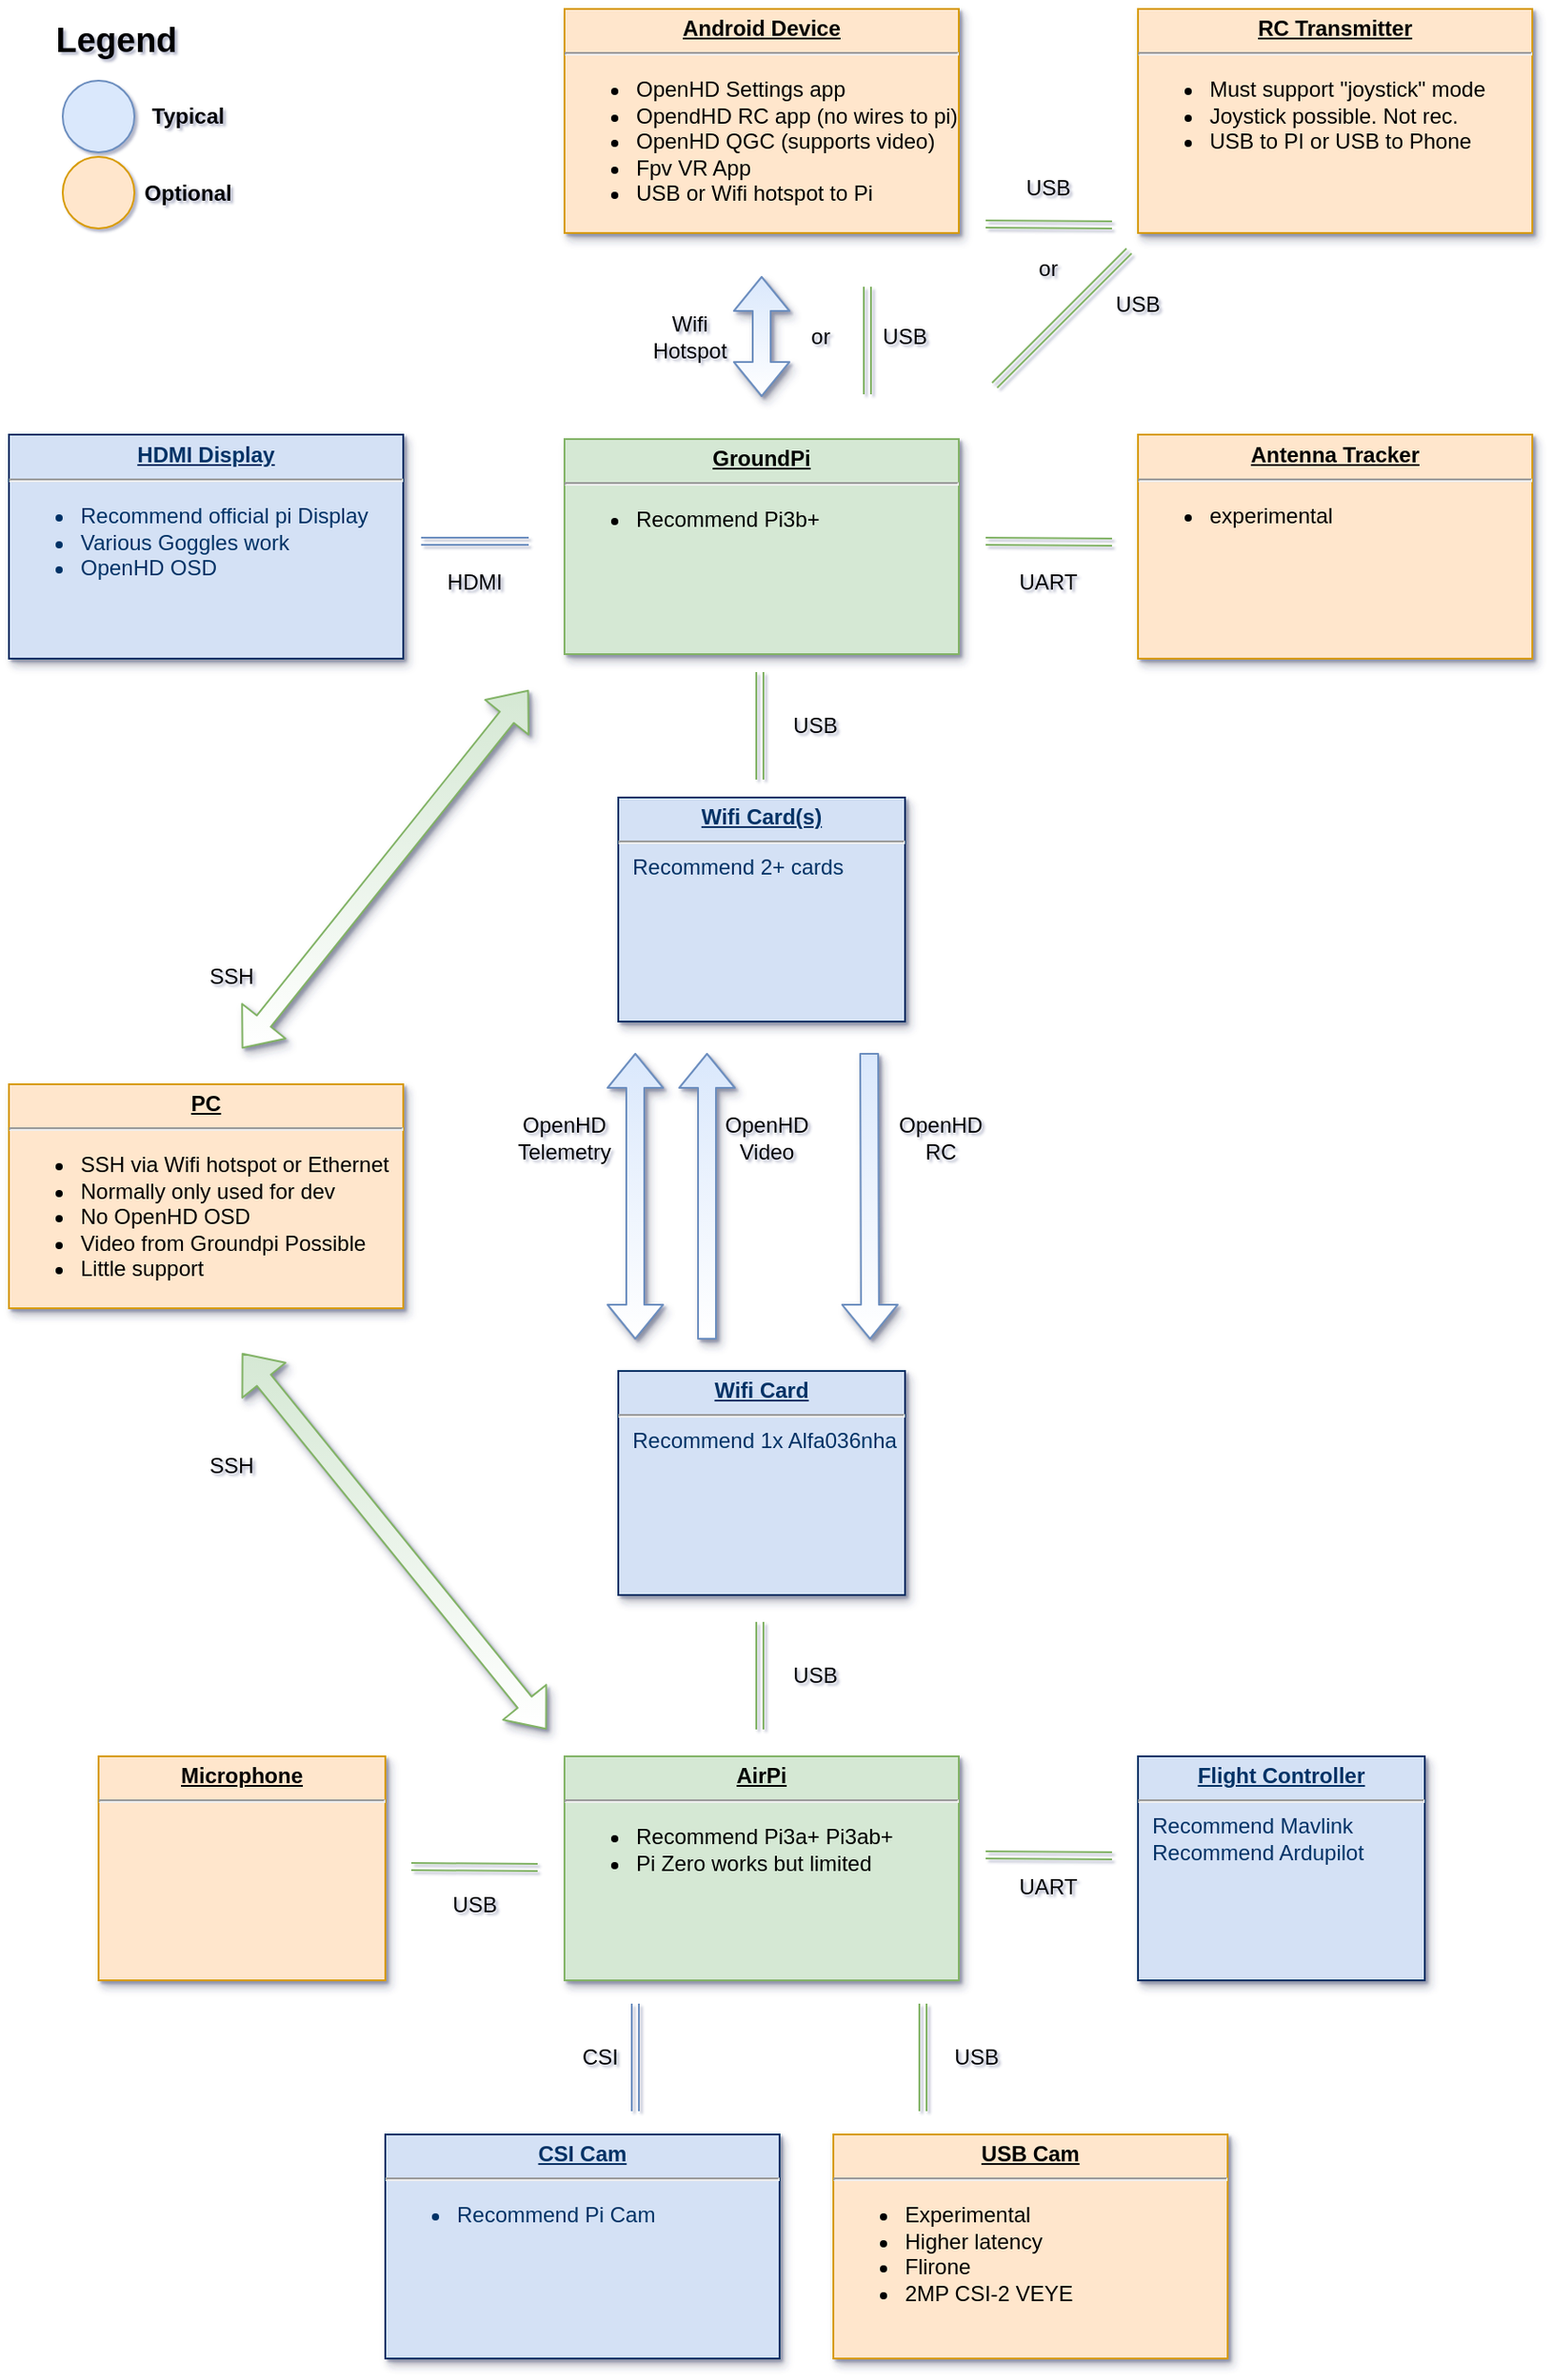 <mxfile version="10.8.1" type="device"><diagram name="Page-1" id="efa7a0a1-bf9b-a30e-e6df-94a7791c09e9"><mxGraphModel dx="1724" dy="1127" grid="0" gridSize="10" guides="1" tooltips="1" connect="1" arrows="1" fold="1" page="0" pageScale="1" pageWidth="826" pageHeight="1169" background="#ffffff" math="0" shadow="1"><root><mxCell id="0"/><mxCell id="1" parent="0"/><mxCell id="19" value="&lt;p style=&quot;margin: 0px ; margin-top: 4px ; text-align: center ; text-decoration: underline&quot;&gt;&lt;b&gt;GroundPi&lt;/b&gt;&lt;/p&gt;&lt;hr&gt;&lt;p style=&quot;margin: 0px ; margin-left: 8px&quot;&gt;&lt;/p&gt;&lt;ul&gt;&lt;li&gt;Recommend Pi3b+&lt;/li&gt;&lt;/ul&gt;&lt;br&gt;&lt;p&gt;&lt;/p&gt;" style="verticalAlign=top;align=left;overflow=fill;fontSize=12;fontFamily=Helvetica;html=1;strokeColor=#82b366;shadow=1;fillColor=#d5e8d4;" parent="1" vertex="1"><mxGeometry x="250" width="220" height="120" as="geometry"/></mxCell><mxCell id="20" value="&lt;p style=&quot;margin: 0px ; margin-top: 4px ; text-align: center ; text-decoration: underline&quot;&gt;&lt;b&gt;AirPi&lt;/b&gt;&lt;/p&gt;&lt;hr&gt;&lt;p style=&quot;margin: 0px ; margin-left: 8px&quot;&gt;&lt;ul&gt;&lt;li&gt;Recommend Pi3a+ Pi3ab+&lt;/li&gt;&lt;li&gt;Pi Zero works but limited&lt;/li&gt;&lt;/ul&gt;&lt;/p&gt;&lt;p style=&quot;margin: 0px ; margin-left: 8px&quot;&gt;&lt;br&gt;&lt;/p&gt;&lt;p style=&quot;margin: 0px ; margin-left: 8px&quot;&gt;&lt;br&gt;&lt;/p&gt;&lt;p style=&quot;margin: 0px ; margin-left: 8px&quot;&gt;&lt;br&gt;&lt;/p&gt;" style="verticalAlign=top;align=left;overflow=fill;fontSize=12;fontFamily=Helvetica;html=1;strokeColor=#82b366;shadow=1;fillColor=#d5e8d4;" parent="1" vertex="1"><mxGeometry x="250" y="735" width="220" height="125" as="geometry"/></mxCell><mxCell id="1KncQjUY_nxTYg1JXgHL-115" value="" style="shape=flexArrow;endArrow=classic;startArrow=classic;html=1;shadow=1;fillColor=#dae8fc;strokeColor=#6c8ebf;gradientColor=#ffffff;" parent="1" edge="1"><mxGeometry width="50" height="50" relative="1" as="geometry"><mxPoint x="289.5" y="502.5" as="sourcePoint"/><mxPoint x="289.5" y="342.5" as="targetPoint"/></mxGeometry></mxCell><mxCell id="1KncQjUY_nxTYg1JXgHL-117" value="OpenHD Telemetry" style="text;html=1;strokeColor=none;fillColor=none;align=center;verticalAlign=middle;whiteSpace=wrap;rounded=0;" parent="1" vertex="1"><mxGeometry x="230" y="380" width="40" height="20" as="geometry"/></mxCell><mxCell id="1KncQjUY_nxTYg1JXgHL-119" value="" style="shape=flexArrow;endArrow=classic;html=1;shadow=1;strokeColor=#6c8ebf;fillColor=#dae8fc;gradientColor=#ffffff;" parent="1" edge="1"><mxGeometry width="50" height="50" relative="1" as="geometry"><mxPoint x="329.5" y="502.5" as="sourcePoint"/><mxPoint x="329.5" y="342.5" as="targetPoint"/></mxGeometry></mxCell><mxCell id="1KncQjUY_nxTYg1JXgHL-122" value="OpenHD Video" style="text;html=1;strokeColor=none;fillColor=none;align=center;verticalAlign=middle;whiteSpace=wrap;rounded=0;" parent="1" vertex="1"><mxGeometry x="343" y="380" width="40" height="20" as="geometry"/></mxCell><mxCell id="1KncQjUY_nxTYg1JXgHL-123" value="&lt;p style=&quot;margin: 0px ; margin-top: 4px ; text-align: center ; text-decoration: underline&quot;&gt;&lt;b&gt;Wifi Card&lt;/b&gt;&lt;/p&gt;&lt;hr&gt;&lt;p style=&quot;margin: 0px ; margin-left: 8px&quot;&gt;Recommend 1x Alfa036nha&lt;/p&gt;&lt;p style=&quot;margin: 0px ; margin-left: 8px&quot;&gt;&lt;br&gt;&lt;/p&gt;&lt;p style=&quot;margin: 0px ; margin-left: 8px&quot;&gt;&lt;br&gt;&lt;/p&gt;&lt;p style=&quot;margin: 0px ; margin-left: 8px&quot;&gt;&lt;br&gt;&lt;/p&gt;&lt;p style=&quot;margin: 0px ; margin-left: 8px&quot;&gt;&lt;br&gt;&lt;/p&gt;" style="verticalAlign=top;align=left;overflow=fill;fontSize=12;fontFamily=Helvetica;html=1;strokeColor=#003366;shadow=1;fillColor=#D4E1F5;fontColor=#003366" parent="1" vertex="1"><mxGeometry x="280" y="520.0" width="160" height="125" as="geometry"/></mxCell><mxCell id="1KncQjUY_nxTYg1JXgHL-124" value="&lt;p style=&quot;margin: 0px ; margin-top: 4px ; text-align: center ; text-decoration: underline&quot;&gt;&lt;b&gt;Wifi Card(s)&lt;/b&gt;&lt;/p&gt;&lt;hr&gt;&lt;p style=&quot;margin: 0px ; margin-left: 8px&quot;&gt;Recommend 2+ cards&lt;/p&gt;&lt;p style=&quot;margin: 0px ; margin-left: 8px&quot;&gt;&lt;br&gt;&lt;/p&gt;" style="verticalAlign=top;align=left;overflow=fill;fontSize=12;fontFamily=Helvetica;html=1;strokeColor=#003366;shadow=1;fillColor=#D4E1F5;fontColor=#003366" parent="1" vertex="1"><mxGeometry x="280.0" y="200.0" width="160" height="125" as="geometry"/></mxCell><mxCell id="1KncQjUY_nxTYg1JXgHL-126" value="" style="shape=link;html=1;shadow=0;startArrow=classic;strokeColor=#82b366;fillColor=#d5e8d4;" parent="1" edge="1"><mxGeometry width="50" height="50" relative="1" as="geometry"><mxPoint x="359" y="190" as="sourcePoint"/><mxPoint x="359" y="130" as="targetPoint"/></mxGeometry></mxCell><mxCell id="1KncQjUY_nxTYg1JXgHL-127" value="USB" style="text;html=1;strokeColor=none;fillColor=none;align=center;verticalAlign=middle;whiteSpace=wrap;rounded=0;" parent="1" vertex="1"><mxGeometry x="370" y="150" width="40" height="20" as="geometry"/></mxCell><mxCell id="1KncQjUY_nxTYg1JXgHL-128" value="USB" style="text;html=1;strokeColor=none;fillColor=none;align=center;verticalAlign=middle;whiteSpace=wrap;rounded=0;" parent="1" vertex="1"><mxGeometry x="370" y="680" width="40" height="20" as="geometry"/></mxCell><mxCell id="1KncQjUY_nxTYg1JXgHL-130" value="UART" style="text;html=1;strokeColor=none;fillColor=none;align=center;verticalAlign=middle;whiteSpace=wrap;rounded=0;" parent="1" vertex="1"><mxGeometry x="500" y="70" width="40" height="20" as="geometry"/></mxCell><mxCell id="1KncQjUY_nxTYg1JXgHL-132" value="" style="shape=link;html=1;shadow=0;startArrow=classic;strokeColor=#6c8ebf;fillColor=#dae8fc;" parent="1" edge="1"><mxGeometry width="50" height="50" relative="1" as="geometry"><mxPoint x="289.5" y="933" as="sourcePoint"/><mxPoint x="289.5" y="873" as="targetPoint"/></mxGeometry></mxCell><mxCell id="1KncQjUY_nxTYg1JXgHL-133" value="CSI" style="text;html=1;strokeColor=none;fillColor=none;align=center;verticalAlign=middle;whiteSpace=wrap;rounded=0;" parent="1" vertex="1"><mxGeometry x="250" y="893" width="40" height="20" as="geometry"/></mxCell><mxCell id="1KncQjUY_nxTYg1JXgHL-134" value="&lt;p style=&quot;margin: 0px ; margin-top: 4px ; text-align: center ; text-decoration: underline&quot;&gt;&lt;b&gt;CSI Cam&lt;/b&gt;&lt;/p&gt;&lt;hr&gt;&lt;p style=&quot;margin: 0px ; margin-left: 8px&quot;&gt;&lt;ul&gt;&lt;li&gt;Recommend Pi Cam&lt;/li&gt;&lt;/ul&gt;&lt;/p&gt;&lt;p style=&quot;margin: 0px ; margin-left: 8px&quot;&gt;&lt;br&gt;&lt;/p&gt;&lt;p style=&quot;margin: 0px ; margin-left: 8px&quot;&gt;&lt;br&gt;&lt;/p&gt;&lt;p style=&quot;margin: 0px ; margin-left: 8px&quot;&gt;&lt;br&gt;&lt;/p&gt;&lt;p style=&quot;margin: 0px ; margin-left: 8px&quot;&gt;&lt;br&gt;&lt;/p&gt;" style="verticalAlign=top;align=left;overflow=fill;fontSize=12;fontFamily=Helvetica;html=1;strokeColor=#003366;shadow=1;fillColor=#D4E1F5;fontColor=#003366" parent="1" vertex="1"><mxGeometry x="150" y="946" width="220" height="125" as="geometry"/></mxCell><mxCell id="1KncQjUY_nxTYg1JXgHL-135" value="" style="shape=link;html=1;shadow=0;startArrow=classic;strokeColor=#82b366;fillColor=#d5e8d4;" parent="1" edge="1"><mxGeometry width="50" height="50" relative="1" as="geometry"><mxPoint x="450" y="933" as="sourcePoint"/><mxPoint x="450" y="873" as="targetPoint"/></mxGeometry></mxCell><mxCell id="1KncQjUY_nxTYg1JXgHL-136" value="USB" style="text;html=1;strokeColor=none;fillColor=none;align=center;verticalAlign=middle;whiteSpace=wrap;rounded=0;" parent="1" vertex="1"><mxGeometry x="460" y="893" width="40" height="20" as="geometry"/></mxCell><mxCell id="1KncQjUY_nxTYg1JXgHL-138" value="&lt;p style=&quot;margin: 0px ; margin-top: 4px ; text-align: center ; text-decoration: underline&quot;&gt;&lt;b&gt;USB Cam&lt;/b&gt;&lt;/p&gt;&lt;hr&gt;&lt;p style=&quot;margin: 0px ; margin-left: 8px&quot;&gt;&lt;ul&gt;&lt;li&gt;Experimental&lt;/li&gt;&lt;li&gt;Higher latency&lt;/li&gt;&lt;li&gt;Flirone&lt;/li&gt;&lt;li&gt;2MP CSI-2 VEYE&lt;/li&gt;&lt;/ul&gt;&lt;/p&gt;&lt;p style=&quot;margin: 0px ; margin-left: 8px&quot;&gt;&lt;br&gt;&lt;/p&gt;&lt;p style=&quot;margin: 0px ; margin-left: 8px&quot;&gt;&lt;br&gt;&lt;/p&gt;&lt;p style=&quot;margin: 0px ; margin-left: 8px&quot;&gt;&lt;br&gt;&lt;/p&gt;&lt;p style=&quot;margin: 0px ; margin-left: 8px&quot;&gt;&lt;br&gt;&lt;/p&gt;&lt;p style=&quot;margin: 0px ; margin-left: 8px&quot;&gt;&lt;br&gt;&lt;/p&gt;" style="verticalAlign=top;align=left;overflow=fill;fontSize=12;fontFamily=Helvetica;html=1;strokeColor=#d79b00;shadow=1;fillColor=#ffe6cc;" parent="1" vertex="1"><mxGeometry x="400" y="946" width="220" height="125" as="geometry"/></mxCell><mxCell id="1KncQjUY_nxTYg1JXgHL-139" value="&lt;p style=&quot;margin: 0px ; margin-top: 4px ; text-align: center ; text-decoration: underline&quot;&gt;&lt;b&gt;RC Transmitter&lt;/b&gt;&lt;/p&gt;&lt;hr&gt;&lt;p style=&quot;margin: 0px ; margin-left: 8px&quot;&gt;&lt;ul&gt;&lt;li&gt;&lt;span&gt;Must support &quot;joystick&quot; mode&lt;/span&gt;&lt;/li&gt;&lt;li&gt;&lt;span&gt;Joystick possible. Not rec.&lt;/span&gt;&lt;/li&gt;&lt;li&gt;&lt;span&gt;USB to PI or USB to Phone&lt;/span&gt;&lt;/li&gt;&lt;/ul&gt;&lt;/p&gt;&lt;p style=&quot;margin: 0px ; margin-left: 8px&quot;&gt;&lt;br&gt;&lt;/p&gt;&lt;p style=&quot;margin: 0px ; margin-left: 8px&quot;&gt;&lt;br&gt;&lt;/p&gt;" style="verticalAlign=top;align=left;overflow=fill;fontSize=12;fontFamily=Helvetica;html=1;strokeColor=#d79b00;shadow=1;fillColor=#ffe6cc;gradientColor=none;" parent="1" vertex="1"><mxGeometry x="570" y="-240" width="220" height="125" as="geometry"/></mxCell><mxCell id="1KncQjUY_nxTYg1JXgHL-142" value="" style="shape=flexArrow;endArrow=classic;html=1;shadow=1;strokeColor=#6c8ebf;fillColor=#dae8fc;gradientColor=#ffffff;" parent="1" edge="1"><mxGeometry width="50" height="50" relative="1" as="geometry"><mxPoint x="420" y="342.5" as="sourcePoint"/><mxPoint x="420.5" y="502.5" as="targetPoint"/></mxGeometry></mxCell><mxCell id="1KncQjUY_nxTYg1JXgHL-145" value="OpenHD&lt;br&gt;RC&lt;br&gt;" style="text;html=1;strokeColor=none;fillColor=none;align=center;verticalAlign=middle;whiteSpace=wrap;rounded=0;" parent="1" vertex="1"><mxGeometry x="440" y="380" width="40" height="20" as="geometry"/></mxCell><mxCell id="1KncQjUY_nxTYg1JXgHL-147" value="&lt;p style=&quot;margin: 0px ; margin-top: 4px ; text-align: center ; text-decoration: underline&quot;&gt;&lt;b&gt;Android Device&lt;/b&gt;&lt;/p&gt;&lt;hr&gt;&lt;p style=&quot;margin: 0px ; margin-left: 8px&quot;&gt;&lt;/p&gt;&lt;ul&gt;&lt;li&gt;OpenHD Settings app&lt;/li&gt;&lt;li&gt;OpendHD RC app (no wires to pi)&lt;/li&gt;&lt;li&gt;OpenHD QGC (supports video)&lt;/li&gt;&lt;li&gt;Fpv VR App&lt;/li&gt;&lt;li&gt;USB or Wifi hotspot to Pi&lt;/li&gt;&lt;/ul&gt;&lt;p&gt;&lt;/p&gt;&lt;p style=&quot;margin: 0px ; margin-left: 8px&quot;&gt;&lt;br&gt;&lt;/p&gt;&lt;p style=&quot;margin: 0px ; margin-left: 8px&quot;&gt;&lt;br&gt;&lt;/p&gt;" style="verticalAlign=top;align=left;overflow=fill;fontSize=12;fontFamily=Helvetica;html=1;strokeColor=#d79b00;shadow=1;fillColor=#ffe6cc;" parent="1" vertex="1"><mxGeometry x="250" y="-240" width="220" height="125" as="geometry"/></mxCell><mxCell id="1KncQjUY_nxTYg1JXgHL-148" value="" style="shape=link;html=1;shadow=0;startArrow=classic;strokeColor=#82b366;fillColor=#d5e8d4;labelBackgroundColor=#ffffff;" parent="1" edge="1"><mxGeometry width="50" height="50" relative="1" as="geometry"><mxPoint x="419" y="-85" as="sourcePoint"/><mxPoint x="419" y="-25" as="targetPoint"/></mxGeometry></mxCell><mxCell id="1KncQjUY_nxTYg1JXgHL-149" value="USB" style="text;html=1;strokeColor=none;fillColor=none;align=center;verticalAlign=middle;whiteSpace=wrap;rounded=0;" parent="1" vertex="1"><mxGeometry x="420" y="-67.5" width="40" height="20" as="geometry"/></mxCell><mxCell id="1KncQjUY_nxTYg1JXgHL-152" value="USB" style="text;html=1;strokeColor=none;fillColor=none;align=center;verticalAlign=middle;whiteSpace=wrap;rounded=0;" parent="1" vertex="1"><mxGeometry x="500" y="-150" width="40" height="20" as="geometry"/></mxCell><mxCell id="1KncQjUY_nxTYg1JXgHL-155" value="&lt;p style=&quot;margin: 0px ; margin-top: 4px ; text-align: center ; text-decoration: underline&quot;&gt;&lt;b&gt;HDMI Display&lt;/b&gt;&lt;/p&gt;&lt;hr&gt;&lt;p style=&quot;margin: 0px ; margin-left: 8px&quot;&gt;&lt;ul&gt;&lt;li&gt;Recommend official pi Display&lt;/li&gt;&lt;li&gt;Various Goggles work&lt;/li&gt;&lt;li&gt;OpenHD OSD&amp;nbsp;&lt;/li&gt;&lt;/ul&gt;&lt;/p&gt;&lt;p style=&quot;margin: 0px ; margin-left: 8px&quot;&gt;&lt;br&gt;&lt;/p&gt;" style="verticalAlign=top;align=left;overflow=fill;fontSize=12;fontFamily=Helvetica;html=1;strokeColor=#003366;shadow=1;fillColor=#D4E1F5;fontColor=#003366" parent="1" vertex="1"><mxGeometry x="-60" y="-2.5" width="220" height="125" as="geometry"/></mxCell><mxCell id="1KncQjUY_nxTYg1JXgHL-156" value="" style="shape=link;html=1;shadow=0;startArrow=classic;strokeColor=#6c8ebf;fillColor=#dae8fc;" parent="1" edge="1"><mxGeometry width="50" height="50" relative="1" as="geometry"><mxPoint x="230" y="57" as="sourcePoint"/><mxPoint x="170" y="57" as="targetPoint"/></mxGeometry></mxCell><mxCell id="1KncQjUY_nxTYg1JXgHL-158" value="HDMI" style="text;html=1;strokeColor=none;fillColor=none;align=center;verticalAlign=middle;whiteSpace=wrap;rounded=0;" parent="1" vertex="1"><mxGeometry x="180" y="70" width="40" height="20" as="geometry"/></mxCell><mxCell id="1KncQjUY_nxTYg1JXgHL-159" value="" style="shape=flexArrow;endArrow=classic;startArrow=classic;html=1;shadow=1;fillColor=#dae8fc;strokeColor=#6c8ebf;gradientColor=#ffffff;" parent="1" edge="1"><mxGeometry width="50" height="50" relative="1" as="geometry"><mxPoint x="360" y="-23.5" as="sourcePoint"/><mxPoint x="360" y="-91" as="targetPoint"/></mxGeometry></mxCell><mxCell id="1KncQjUY_nxTYg1JXgHL-160" value="Wifi Hotspot" style="text;html=1;strokeColor=none;fillColor=none;align=center;verticalAlign=middle;whiteSpace=wrap;rounded=0;" parent="1" vertex="1"><mxGeometry x="300" y="-67.5" width="40" height="20" as="geometry"/></mxCell><mxCell id="1KncQjUY_nxTYg1JXgHL-161" value="or" style="text;html=1;strokeColor=none;fillColor=none;align=center;verticalAlign=middle;whiteSpace=wrap;rounded=0;" parent="1" vertex="1"><mxGeometry x="373" y="-67.5" width="40" height="20" as="geometry"/></mxCell><mxCell id="1KncQjUY_nxTYg1JXgHL-164" value="&lt;p style=&quot;margin: 0px ; margin-top: 4px ; text-align: center ; text-decoration: underline&quot;&gt;&lt;b&gt;PC&lt;/b&gt;&lt;/p&gt;&lt;hr&gt;&lt;p style=&quot;margin: 0px ; margin-left: 8px&quot;&gt;&lt;/p&gt;&lt;ul&gt;&lt;li&gt;SSH via Wifi hotspot or Ethernet&lt;/li&gt;&lt;li&gt;Normally only used for dev&lt;/li&gt;&lt;li&gt;No OpenHD OSD&lt;/li&gt;&lt;li&gt;Video from Groundpi Possible&lt;/li&gt;&lt;li&gt;Little support&lt;/li&gt;&lt;/ul&gt;&lt;p&gt;&lt;/p&gt;&lt;p style=&quot;margin: 0px ; margin-left: 8px&quot;&gt;&lt;br&gt;&lt;/p&gt;&lt;p style=&quot;margin: 0px ; margin-left: 8px&quot;&gt;&lt;br&gt;&lt;/p&gt;" style="verticalAlign=top;align=left;overflow=fill;fontSize=12;fontFamily=Helvetica;html=1;strokeColor=#d79b00;shadow=1;fillColor=#ffe6cc;" parent="1" vertex="1"><mxGeometry x="-60" y="360" width="220" height="125" as="geometry"/></mxCell><mxCell id="1KncQjUY_nxTYg1JXgHL-165" value="" style="shape=link;html=1;shadow=0;startArrow=classic;strokeColor=#82b366;fillColor=#d5e8d4;" parent="1" edge="1"><mxGeometry width="50" height="50" relative="1" as="geometry"><mxPoint x="485" y="-120" as="sourcePoint"/><mxPoint x="555.5" y="-119.5" as="targetPoint"/></mxGeometry></mxCell><mxCell id="1KncQjUY_nxTYg1JXgHL-166" value="&lt;p style=&quot;margin: 0px ; margin-top: 4px ; text-align: center ; text-decoration: underline&quot;&gt;&lt;b&gt;Antenna Tracker&lt;/b&gt;&lt;/p&gt;&lt;hr&gt;&lt;p style=&quot;margin: 0px ; margin-left: 8px&quot;&gt;&lt;/p&gt;&lt;ul&gt;&lt;li&gt;experimental&lt;/li&gt;&lt;/ul&gt;&lt;p&gt;&lt;/p&gt;&lt;p style=&quot;margin: 0px ; margin-left: 8px&quot;&gt;&lt;br&gt;&lt;/p&gt;&lt;p style=&quot;margin: 0px ; margin-left: 8px&quot;&gt;&lt;br&gt;&lt;/p&gt;" style="verticalAlign=top;align=left;overflow=fill;fontSize=12;fontFamily=Helvetica;html=1;strokeColor=#d79b00;shadow=1;fillColor=#ffe6cc;" parent="1" vertex="1"><mxGeometry x="570" y="-2.5" width="220" height="125" as="geometry"/></mxCell><mxCell id="1KncQjUY_nxTYg1JXgHL-168" value="" style="shape=link;html=1;shadow=0;startArrow=classic;strokeColor=#82b366;fillColor=#d5e8d4;" parent="1" edge="1"><mxGeometry width="50" height="50" relative="1" as="geometry"><mxPoint x="485" y="57" as="sourcePoint"/><mxPoint x="555.5" y="57.5" as="targetPoint"/></mxGeometry></mxCell><mxCell id="1KncQjUY_nxTYg1JXgHL-169" value="or" style="text;html=1;strokeColor=none;fillColor=none;align=center;verticalAlign=middle;whiteSpace=wrap;rounded=0;" parent="1" vertex="1"><mxGeometry x="500" y="-105" width="40" height="20" as="geometry"/></mxCell><mxCell id="1KncQjUY_nxTYg1JXgHL-170" value="" style="shape=link;html=1;shadow=0;startArrow=classic;strokeColor=#82b366;fillColor=#d5e8d4;" parent="1" edge="1"><mxGeometry width="50" height="50" relative="1" as="geometry"><mxPoint x="490" y="-30" as="sourcePoint"/><mxPoint x="565" y="-105" as="targetPoint"/></mxGeometry></mxCell><mxCell id="1KncQjUY_nxTYg1JXgHL-171" value="USB" style="text;html=1;strokeColor=none;fillColor=none;align=center;verticalAlign=middle;whiteSpace=wrap;rounded=0;" parent="1" vertex="1"><mxGeometry x="550" y="-85" width="40" height="20" as="geometry"/></mxCell><mxCell id="1KncQjUY_nxTYg1JXgHL-175" value="&lt;p style=&quot;margin: 0px ; margin-top: 4px ; text-align: center ; text-decoration: underline&quot;&gt;&lt;b&gt;Flight Controller&lt;/b&gt;&lt;/p&gt;&lt;hr&gt;&lt;p style=&quot;margin: 0px ; margin-left: 8px&quot;&gt;Recommend Mavlink&lt;/p&gt;&lt;p style=&quot;margin: 0px ; margin-left: 8px&quot;&gt;Recommend Ardupilot&lt;/p&gt;&lt;p style=&quot;margin: 0px ; margin-left: 8px&quot;&gt;&lt;br&gt;&lt;/p&gt;&lt;p style=&quot;margin: 0px ; margin-left: 8px&quot;&gt;&lt;br&gt;&lt;/p&gt;&lt;p style=&quot;margin: 0px ; margin-left: 8px&quot;&gt;&lt;br&gt;&lt;/p&gt;&lt;p style=&quot;margin: 0px ; margin-left: 8px&quot;&gt;&lt;br&gt;&lt;/p&gt;&lt;p style=&quot;margin: 0px ; margin-left: 8px&quot;&gt;&lt;br&gt;&lt;/p&gt;" style="verticalAlign=top;align=left;overflow=fill;fontSize=12;fontFamily=Helvetica;html=1;strokeColor=#003366;shadow=1;fillColor=#D4E1F5;fontColor=#003366" parent="1" vertex="1"><mxGeometry x="570" y="735.0" width="160" height="125" as="geometry"/></mxCell><mxCell id="1KncQjUY_nxTYg1JXgHL-176" value="" style="shape=link;html=1;shadow=0;startArrow=classic;strokeColor=#82b366;fillColor=#d5e8d4;" parent="1" edge="1"><mxGeometry width="50" height="50" relative="1" as="geometry"><mxPoint x="485" y="790" as="sourcePoint"/><mxPoint x="555.5" y="790.5" as="targetPoint"/></mxGeometry></mxCell><mxCell id="1KncQjUY_nxTYg1JXgHL-177" value="UART" style="text;html=1;strokeColor=none;fillColor=none;align=center;verticalAlign=middle;whiteSpace=wrap;rounded=0;" parent="1" vertex="1"><mxGeometry x="500" y="797.5" width="40" height="20" as="geometry"/></mxCell><mxCell id="1KncQjUY_nxTYg1JXgHL-179" value="" style="shape=link;html=1;shadow=0;startArrow=classic;strokeColor=#82b366;fillColor=#d5e8d4;" parent="1" edge="1"><mxGeometry width="50" height="50" relative="1" as="geometry"><mxPoint x="359" y="720" as="sourcePoint"/><mxPoint x="359" y="660" as="targetPoint"/></mxGeometry></mxCell><mxCell id="1KncQjUY_nxTYg1JXgHL-183" value="" style="shape=flexArrow;endArrow=classic;startArrow=classic;html=1;shadow=1;fillColor=#d5e8d4;strokeColor=#82b366;gradientColor=#ffffff;" parent="1" edge="1"><mxGeometry width="50" height="50" relative="1" as="geometry"><mxPoint x="70" y="340" as="sourcePoint"/><mxPoint x="230" y="140" as="targetPoint"/></mxGeometry></mxCell><mxCell id="1KncQjUY_nxTYg1JXgHL-184" value="SSH" style="text;html=1;resizable=0;points=[];autosize=1;align=left;verticalAlign=top;spacingTop=-4;" parent="1" vertex="1"><mxGeometry x="50" y="290" width="40" height="20" as="geometry"/></mxCell><mxCell id="1KncQjUY_nxTYg1JXgHL-186" value="SSH" style="text;html=1;resizable=0;points=[];autosize=1;align=left;verticalAlign=top;spacingTop=-4;" parent="1" vertex="1"><mxGeometry x="50" y="562.5" width="40" height="20" as="geometry"/></mxCell><mxCell id="1KncQjUY_nxTYg1JXgHL-187" value="" style="shape=flexArrow;endArrow=classic;startArrow=classic;html=1;shadow=1;fillColor=#d5e8d4;strokeColor=#82b366;gradientColor=#ffffff;gradientDirection=south;" parent="1" edge="1"><mxGeometry width="50" height="50" relative="1" as="geometry"><mxPoint x="240" y="720" as="sourcePoint"/><mxPoint x="70" y="510" as="targetPoint"/></mxGeometry></mxCell><mxCell id="1KncQjUY_nxTYg1JXgHL-188" value="" style="ellipse;whiteSpace=wrap;html=1;aspect=fixed;fillColor=#ffe6cc;strokeColor=#d79b00;" parent="1" vertex="1"><mxGeometry x="-30" y="-157.5" width="40" height="40" as="geometry"/></mxCell><mxCell id="1KncQjUY_nxTYg1JXgHL-189" value="" style="ellipse;whiteSpace=wrap;html=1;aspect=fixed;fillColor=#dae8fc;strokeColor=#6c8ebf;" parent="1" vertex="1"><mxGeometry x="-30" y="-200" width="40" height="40" as="geometry"/></mxCell><mxCell id="1KncQjUY_nxTYg1JXgHL-190" value="Optional" style="text;html=1;strokeColor=none;fillColor=none;align=center;verticalAlign=middle;whiteSpace=wrap;rounded=0;fontStyle=1" parent="1" vertex="1"><mxGeometry x="20" y="-147.5" width="40" height="20" as="geometry"/></mxCell><mxCell id="1KncQjUY_nxTYg1JXgHL-192" value="Typical" style="text;html=1;strokeColor=none;fillColor=none;align=center;verticalAlign=middle;whiteSpace=wrap;rounded=0;fontStyle=1" parent="1" vertex="1"><mxGeometry x="20" y="-190" width="40" height="20" as="geometry"/></mxCell><mxCell id="1KncQjUY_nxTYg1JXgHL-193" value="Legend" style="text;html=1;strokeColor=none;fillColor=none;align=center;verticalAlign=middle;whiteSpace=wrap;rounded=0;fontSize=19;fontStyle=1" parent="1" vertex="1"><mxGeometry x="-20" y="-232" width="40" height="20" as="geometry"/></mxCell><mxCell id="NtdvfOcd04Q-SryZMq4a-20" value="&lt;p style=&quot;margin: 0px ; margin-top: 4px ; text-align: center ; text-decoration: underline&quot;&gt;&lt;b&gt;Microphone&lt;/b&gt;&lt;/p&gt;&lt;hr&gt;&lt;p style=&quot;margin: 0px ; margin-left: 8px&quot;&gt;&lt;br&gt;&lt;/p&gt;&lt;p style=&quot;margin: 0px ; margin-left: 8px&quot;&gt;&lt;br&gt;&lt;/p&gt;&lt;p style=&quot;margin: 0px ; margin-left: 8px&quot;&gt;&lt;br&gt;&lt;/p&gt;&lt;p style=&quot;margin: 0px ; margin-left: 8px&quot;&gt;&lt;br&gt;&lt;/p&gt;&lt;p style=&quot;margin: 0px ; margin-left: 8px&quot;&gt;&lt;br&gt;&lt;/p&gt;&lt;p style=&quot;margin: 0px ; margin-left: 8px&quot;&gt;&lt;br&gt;&lt;/p&gt;" style="verticalAlign=top;align=left;overflow=fill;fontSize=12;fontFamily=Helvetica;html=1;strokeColor=#d79b00;shadow=1;fillColor=#ffe6cc;" parent="1" vertex="1"><mxGeometry x="-10" y="735.0" width="160" height="125" as="geometry"/></mxCell><mxCell id="NtdvfOcd04Q-SryZMq4a-21" value="" style="shape=link;html=1;shadow=0;startArrow=classic;strokeColor=#82b366;fillColor=#d5e8d4;" parent="1" edge="1"><mxGeometry width="50" height="50" relative="1" as="geometry"><mxPoint x="164.5" y="796.5" as="sourcePoint"/><mxPoint x="235" y="797" as="targetPoint"/></mxGeometry></mxCell><mxCell id="NtdvfOcd04Q-SryZMq4a-22" value="USB" style="text;html=1;strokeColor=none;fillColor=none;align=center;verticalAlign=middle;whiteSpace=wrap;rounded=0;" parent="1" vertex="1"><mxGeometry x="180" y="807.5" width="40" height="20" as="geometry"/></mxCell></root></mxGraphModel></diagram></mxfile>